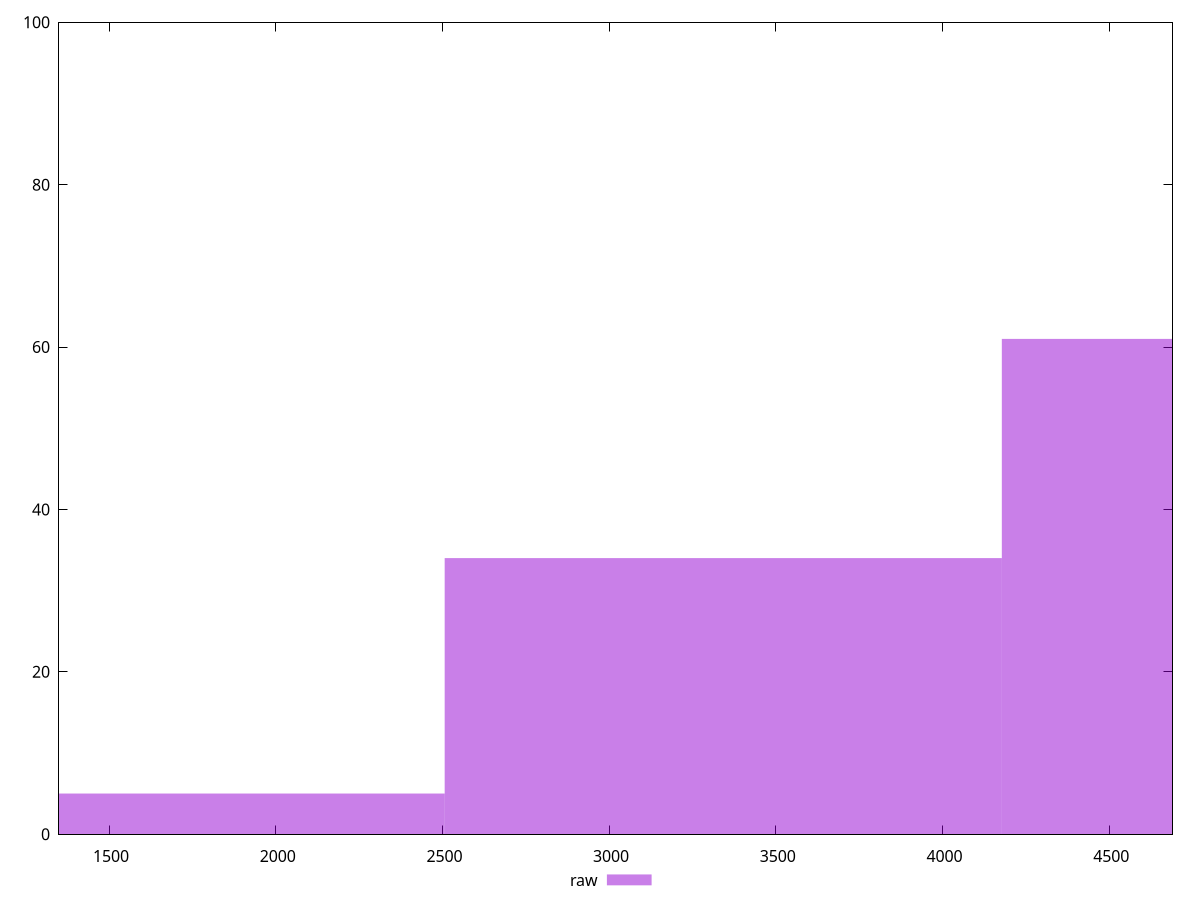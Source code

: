 reset

$raw <<EOF
3342.4530784718286 34
1671.2265392359143 5
5013.679617707743 61
EOF

set key outside below
set boxwidth 1671.2265392359143
set xrange [1350:4690]
set yrange [0:100]
set trange [0:100]
set style fill transparent solid 0.5 noborder
set terminal svg size 640, 490 enhanced background rgb 'white'
set output "reports/report_00028_2021-02-24T12-49-42.674Z/unused-javascript/samples/music/raw/histogram.svg"

plot $raw title "raw" with boxes

reset
